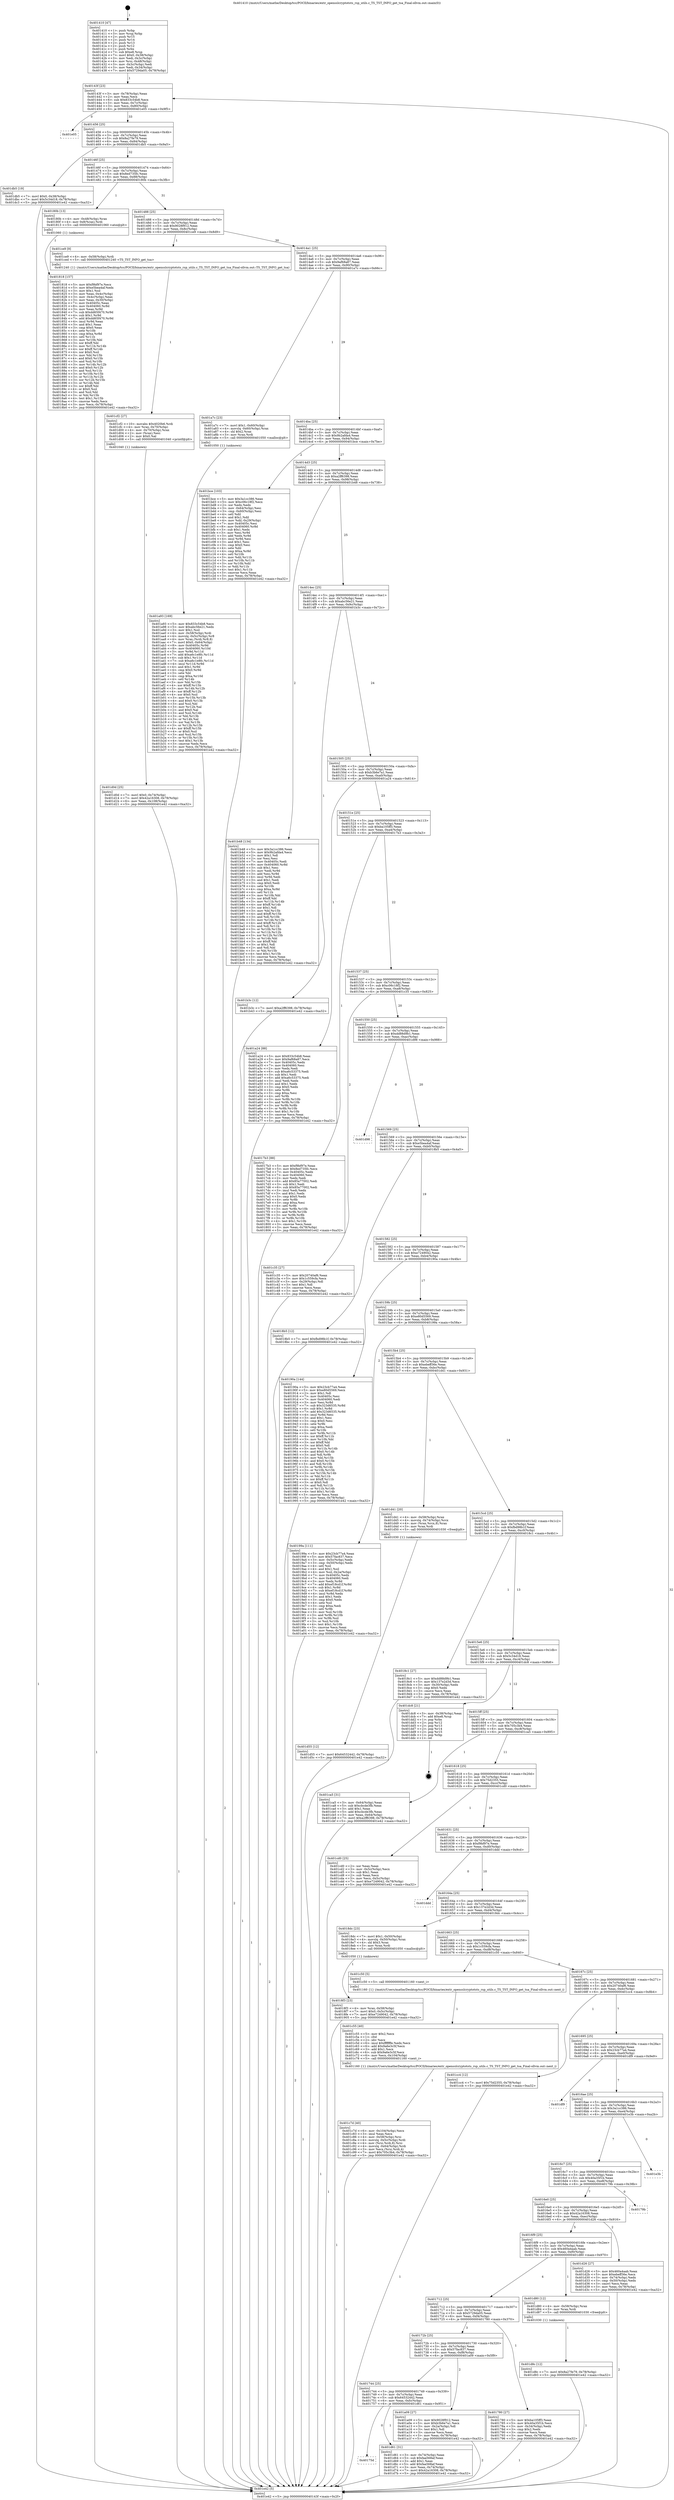 digraph "0x401410" {
  label = "0x401410 (/mnt/c/Users/mathe/Desktop/tcc/POCII/binaries/extr_opensslcryptotsts_rsp_utils.c_TS_TST_INFO_get_tsa_Final-ollvm.out::main(0))"
  labelloc = "t"
  node[shape=record]

  Entry [label="",width=0.3,height=0.3,shape=circle,fillcolor=black,style=filled]
  "0x40143f" [label="{
     0x40143f [23]\l
     | [instrs]\l
     &nbsp;&nbsp;0x40143f \<+3\>: mov -0x78(%rbp),%eax\l
     &nbsp;&nbsp;0x401442 \<+2\>: mov %eax,%ecx\l
     &nbsp;&nbsp;0x401444 \<+6\>: sub $0x833c54b8,%ecx\l
     &nbsp;&nbsp;0x40144a \<+3\>: mov %eax,-0x7c(%rbp)\l
     &nbsp;&nbsp;0x40144d \<+3\>: mov %ecx,-0x80(%rbp)\l
     &nbsp;&nbsp;0x401450 \<+6\>: je 0000000000401e05 \<main+0x9f5\>\l
  }"]
  "0x401e05" [label="{
     0x401e05\l
  }", style=dashed]
  "0x401456" [label="{
     0x401456 [25]\l
     | [instrs]\l
     &nbsp;&nbsp;0x401456 \<+5\>: jmp 000000000040145b \<main+0x4b\>\l
     &nbsp;&nbsp;0x40145b \<+3\>: mov -0x7c(%rbp),%eax\l
     &nbsp;&nbsp;0x40145e \<+5\>: sub $0x8a27fe79,%eax\l
     &nbsp;&nbsp;0x401463 \<+6\>: mov %eax,-0x84(%rbp)\l
     &nbsp;&nbsp;0x401469 \<+6\>: je 0000000000401db5 \<main+0x9a5\>\l
  }"]
  Exit [label="",width=0.3,height=0.3,shape=circle,fillcolor=black,style=filled,peripheries=2]
  "0x401db5" [label="{
     0x401db5 [19]\l
     | [instrs]\l
     &nbsp;&nbsp;0x401db5 \<+7\>: movl $0x0,-0x38(%rbp)\l
     &nbsp;&nbsp;0x401dbc \<+7\>: movl $0x5c34d18,-0x78(%rbp)\l
     &nbsp;&nbsp;0x401dc3 \<+5\>: jmp 0000000000401e42 \<main+0xa32\>\l
  }"]
  "0x40146f" [label="{
     0x40146f [25]\l
     | [instrs]\l
     &nbsp;&nbsp;0x40146f \<+5\>: jmp 0000000000401474 \<main+0x64\>\l
     &nbsp;&nbsp;0x401474 \<+3\>: mov -0x7c(%rbp),%eax\l
     &nbsp;&nbsp;0x401477 \<+5\>: sub $0x8ed735fc,%eax\l
     &nbsp;&nbsp;0x40147c \<+6\>: mov %eax,-0x88(%rbp)\l
     &nbsp;&nbsp;0x401482 \<+6\>: je 000000000040180b \<main+0x3fb\>\l
  }"]
  "0x401d8c" [label="{
     0x401d8c [12]\l
     | [instrs]\l
     &nbsp;&nbsp;0x401d8c \<+7\>: movl $0x8a27fe79,-0x78(%rbp)\l
     &nbsp;&nbsp;0x401d93 \<+5\>: jmp 0000000000401e42 \<main+0xa32\>\l
  }"]
  "0x40180b" [label="{
     0x40180b [13]\l
     | [instrs]\l
     &nbsp;&nbsp;0x40180b \<+4\>: mov -0x48(%rbp),%rax\l
     &nbsp;&nbsp;0x40180f \<+4\>: mov 0x8(%rax),%rdi\l
     &nbsp;&nbsp;0x401813 \<+5\>: call 0000000000401060 \<atoi@plt\>\l
     | [calls]\l
     &nbsp;&nbsp;0x401060 \{1\} (unknown)\l
  }"]
  "0x401488" [label="{
     0x401488 [25]\l
     | [instrs]\l
     &nbsp;&nbsp;0x401488 \<+5\>: jmp 000000000040148d \<main+0x7d\>\l
     &nbsp;&nbsp;0x40148d \<+3\>: mov -0x7c(%rbp),%eax\l
     &nbsp;&nbsp;0x401490 \<+5\>: sub $0x9028f912,%eax\l
     &nbsp;&nbsp;0x401495 \<+6\>: mov %eax,-0x8c(%rbp)\l
     &nbsp;&nbsp;0x40149b \<+6\>: je 0000000000401ce9 \<main+0x8d9\>\l
  }"]
  "0x40175d" [label="{
     0x40175d\l
  }", style=dashed]
  "0x401ce9" [label="{
     0x401ce9 [9]\l
     | [instrs]\l
     &nbsp;&nbsp;0x401ce9 \<+4\>: mov -0x58(%rbp),%rdi\l
     &nbsp;&nbsp;0x401ced \<+5\>: call 0000000000401240 \<TS_TST_INFO_get_tsa\>\l
     | [calls]\l
     &nbsp;&nbsp;0x401240 \{1\} (/mnt/c/Users/mathe/Desktop/tcc/POCII/binaries/extr_opensslcryptotsts_rsp_utils.c_TS_TST_INFO_get_tsa_Final-ollvm.out::TS_TST_INFO_get_tsa)\l
  }"]
  "0x4014a1" [label="{
     0x4014a1 [25]\l
     | [instrs]\l
     &nbsp;&nbsp;0x4014a1 \<+5\>: jmp 00000000004014a6 \<main+0x96\>\l
     &nbsp;&nbsp;0x4014a6 \<+3\>: mov -0x7c(%rbp),%eax\l
     &nbsp;&nbsp;0x4014a9 \<+5\>: sub $0x9af68a87,%eax\l
     &nbsp;&nbsp;0x4014ae \<+6\>: mov %eax,-0x90(%rbp)\l
     &nbsp;&nbsp;0x4014b4 \<+6\>: je 0000000000401a7c \<main+0x66c\>\l
  }"]
  "0x401d61" [label="{
     0x401d61 [31]\l
     | [instrs]\l
     &nbsp;&nbsp;0x401d61 \<+3\>: mov -0x74(%rbp),%eax\l
     &nbsp;&nbsp;0x401d64 \<+5\>: sub $0xfaa568af,%eax\l
     &nbsp;&nbsp;0x401d69 \<+3\>: add $0x1,%eax\l
     &nbsp;&nbsp;0x401d6c \<+5\>: add $0xfaa568af,%eax\l
     &nbsp;&nbsp;0x401d71 \<+3\>: mov %eax,-0x74(%rbp)\l
     &nbsp;&nbsp;0x401d74 \<+7\>: movl $0x42a16308,-0x78(%rbp)\l
     &nbsp;&nbsp;0x401d7b \<+5\>: jmp 0000000000401e42 \<main+0xa32\>\l
  }"]
  "0x401a7c" [label="{
     0x401a7c [23]\l
     | [instrs]\l
     &nbsp;&nbsp;0x401a7c \<+7\>: movl $0x1,-0x60(%rbp)\l
     &nbsp;&nbsp;0x401a83 \<+4\>: movslq -0x60(%rbp),%rax\l
     &nbsp;&nbsp;0x401a87 \<+4\>: shl $0x2,%rax\l
     &nbsp;&nbsp;0x401a8b \<+3\>: mov %rax,%rdi\l
     &nbsp;&nbsp;0x401a8e \<+5\>: call 0000000000401050 \<malloc@plt\>\l
     | [calls]\l
     &nbsp;&nbsp;0x401050 \{1\} (unknown)\l
  }"]
  "0x4014ba" [label="{
     0x4014ba [25]\l
     | [instrs]\l
     &nbsp;&nbsp;0x4014ba \<+5\>: jmp 00000000004014bf \<main+0xaf\>\l
     &nbsp;&nbsp;0x4014bf \<+3\>: mov -0x7c(%rbp),%eax\l
     &nbsp;&nbsp;0x4014c2 \<+5\>: sub $0x9b2afda4,%eax\l
     &nbsp;&nbsp;0x4014c7 \<+6\>: mov %eax,-0x94(%rbp)\l
     &nbsp;&nbsp;0x4014cd \<+6\>: je 0000000000401bce \<main+0x7be\>\l
  }"]
  "0x401d55" [label="{
     0x401d55 [12]\l
     | [instrs]\l
     &nbsp;&nbsp;0x401d55 \<+7\>: movl $0x64532442,-0x78(%rbp)\l
     &nbsp;&nbsp;0x401d5c \<+5\>: jmp 0000000000401e42 \<main+0xa32\>\l
  }"]
  "0x401bce" [label="{
     0x401bce [103]\l
     | [instrs]\l
     &nbsp;&nbsp;0x401bce \<+5\>: mov $0x3a1cc386,%eax\l
     &nbsp;&nbsp;0x401bd3 \<+5\>: mov $0xc06c18f2,%ecx\l
     &nbsp;&nbsp;0x401bd8 \<+2\>: xor %edx,%edx\l
     &nbsp;&nbsp;0x401bda \<+3\>: mov -0x64(%rbp),%esi\l
     &nbsp;&nbsp;0x401bdd \<+3\>: cmp -0x60(%rbp),%esi\l
     &nbsp;&nbsp;0x401be0 \<+4\>: setl %dil\l
     &nbsp;&nbsp;0x401be4 \<+4\>: and $0x1,%dil\l
     &nbsp;&nbsp;0x401be8 \<+4\>: mov %dil,-0x29(%rbp)\l
     &nbsp;&nbsp;0x401bec \<+7\>: mov 0x40405c,%esi\l
     &nbsp;&nbsp;0x401bf3 \<+8\>: mov 0x404060,%r8d\l
     &nbsp;&nbsp;0x401bfb \<+3\>: sub $0x1,%edx\l
     &nbsp;&nbsp;0x401bfe \<+3\>: mov %esi,%r9d\l
     &nbsp;&nbsp;0x401c01 \<+3\>: add %edx,%r9d\l
     &nbsp;&nbsp;0x401c04 \<+4\>: imul %r9d,%esi\l
     &nbsp;&nbsp;0x401c08 \<+3\>: and $0x1,%esi\l
     &nbsp;&nbsp;0x401c0b \<+3\>: cmp $0x0,%esi\l
     &nbsp;&nbsp;0x401c0e \<+4\>: sete %dil\l
     &nbsp;&nbsp;0x401c12 \<+4\>: cmp $0xa,%r8d\l
     &nbsp;&nbsp;0x401c16 \<+4\>: setl %r10b\l
     &nbsp;&nbsp;0x401c1a \<+3\>: mov %dil,%r11b\l
     &nbsp;&nbsp;0x401c1d \<+3\>: and %r10b,%r11b\l
     &nbsp;&nbsp;0x401c20 \<+3\>: xor %r10b,%dil\l
     &nbsp;&nbsp;0x401c23 \<+3\>: or %dil,%r11b\l
     &nbsp;&nbsp;0x401c26 \<+4\>: test $0x1,%r11b\l
     &nbsp;&nbsp;0x401c2a \<+3\>: cmovne %ecx,%eax\l
     &nbsp;&nbsp;0x401c2d \<+3\>: mov %eax,-0x78(%rbp)\l
     &nbsp;&nbsp;0x401c30 \<+5\>: jmp 0000000000401e42 \<main+0xa32\>\l
  }"]
  "0x4014d3" [label="{
     0x4014d3 [25]\l
     | [instrs]\l
     &nbsp;&nbsp;0x4014d3 \<+5\>: jmp 00000000004014d8 \<main+0xc8\>\l
     &nbsp;&nbsp;0x4014d8 \<+3\>: mov -0x7c(%rbp),%eax\l
     &nbsp;&nbsp;0x4014db \<+5\>: sub $0xa2ff6398,%eax\l
     &nbsp;&nbsp;0x4014e0 \<+6\>: mov %eax,-0x98(%rbp)\l
     &nbsp;&nbsp;0x4014e6 \<+6\>: je 0000000000401b48 \<main+0x738\>\l
  }"]
  "0x401d0d" [label="{
     0x401d0d [25]\l
     | [instrs]\l
     &nbsp;&nbsp;0x401d0d \<+7\>: movl $0x0,-0x74(%rbp)\l
     &nbsp;&nbsp;0x401d14 \<+7\>: movl $0x42a16308,-0x78(%rbp)\l
     &nbsp;&nbsp;0x401d1b \<+6\>: mov %eax,-0x108(%rbp)\l
     &nbsp;&nbsp;0x401d21 \<+5\>: jmp 0000000000401e42 \<main+0xa32\>\l
  }"]
  "0x401b48" [label="{
     0x401b48 [134]\l
     | [instrs]\l
     &nbsp;&nbsp;0x401b48 \<+5\>: mov $0x3a1cc386,%eax\l
     &nbsp;&nbsp;0x401b4d \<+5\>: mov $0x9b2afda4,%ecx\l
     &nbsp;&nbsp;0x401b52 \<+2\>: mov $0x1,%dl\l
     &nbsp;&nbsp;0x401b54 \<+2\>: xor %esi,%esi\l
     &nbsp;&nbsp;0x401b56 \<+7\>: mov 0x40405c,%edi\l
     &nbsp;&nbsp;0x401b5d \<+8\>: mov 0x404060,%r8d\l
     &nbsp;&nbsp;0x401b65 \<+3\>: sub $0x1,%esi\l
     &nbsp;&nbsp;0x401b68 \<+3\>: mov %edi,%r9d\l
     &nbsp;&nbsp;0x401b6b \<+3\>: add %esi,%r9d\l
     &nbsp;&nbsp;0x401b6e \<+4\>: imul %r9d,%edi\l
     &nbsp;&nbsp;0x401b72 \<+3\>: and $0x1,%edi\l
     &nbsp;&nbsp;0x401b75 \<+3\>: cmp $0x0,%edi\l
     &nbsp;&nbsp;0x401b78 \<+4\>: sete %r10b\l
     &nbsp;&nbsp;0x401b7c \<+4\>: cmp $0xa,%r8d\l
     &nbsp;&nbsp;0x401b80 \<+4\>: setl %r11b\l
     &nbsp;&nbsp;0x401b84 \<+3\>: mov %r10b,%bl\l
     &nbsp;&nbsp;0x401b87 \<+3\>: xor $0xff,%bl\l
     &nbsp;&nbsp;0x401b8a \<+3\>: mov %r11b,%r14b\l
     &nbsp;&nbsp;0x401b8d \<+4\>: xor $0xff,%r14b\l
     &nbsp;&nbsp;0x401b91 \<+3\>: xor $0x1,%dl\l
     &nbsp;&nbsp;0x401b94 \<+3\>: mov %bl,%r15b\l
     &nbsp;&nbsp;0x401b97 \<+4\>: and $0xff,%r15b\l
     &nbsp;&nbsp;0x401b9b \<+3\>: and %dl,%r10b\l
     &nbsp;&nbsp;0x401b9e \<+3\>: mov %r14b,%r12b\l
     &nbsp;&nbsp;0x401ba1 \<+4\>: and $0xff,%r12b\l
     &nbsp;&nbsp;0x401ba5 \<+3\>: and %dl,%r11b\l
     &nbsp;&nbsp;0x401ba8 \<+3\>: or %r10b,%r15b\l
     &nbsp;&nbsp;0x401bab \<+3\>: or %r11b,%r12b\l
     &nbsp;&nbsp;0x401bae \<+3\>: xor %r12b,%r15b\l
     &nbsp;&nbsp;0x401bb1 \<+3\>: or %r14b,%bl\l
     &nbsp;&nbsp;0x401bb4 \<+3\>: xor $0xff,%bl\l
     &nbsp;&nbsp;0x401bb7 \<+3\>: or $0x1,%dl\l
     &nbsp;&nbsp;0x401bba \<+2\>: and %dl,%bl\l
     &nbsp;&nbsp;0x401bbc \<+3\>: or %bl,%r15b\l
     &nbsp;&nbsp;0x401bbf \<+4\>: test $0x1,%r15b\l
     &nbsp;&nbsp;0x401bc3 \<+3\>: cmovne %ecx,%eax\l
     &nbsp;&nbsp;0x401bc6 \<+3\>: mov %eax,-0x78(%rbp)\l
     &nbsp;&nbsp;0x401bc9 \<+5\>: jmp 0000000000401e42 \<main+0xa32\>\l
  }"]
  "0x4014ec" [label="{
     0x4014ec [25]\l
     | [instrs]\l
     &nbsp;&nbsp;0x4014ec \<+5\>: jmp 00000000004014f1 \<main+0xe1\>\l
     &nbsp;&nbsp;0x4014f1 \<+3\>: mov -0x7c(%rbp),%eax\l
     &nbsp;&nbsp;0x4014f4 \<+5\>: sub $0xabc56e21,%eax\l
     &nbsp;&nbsp;0x4014f9 \<+6\>: mov %eax,-0x9c(%rbp)\l
     &nbsp;&nbsp;0x4014ff \<+6\>: je 0000000000401b3c \<main+0x72c\>\l
  }"]
  "0x401cf2" [label="{
     0x401cf2 [27]\l
     | [instrs]\l
     &nbsp;&nbsp;0x401cf2 \<+10\>: movabs $0x4020b6,%rdi\l
     &nbsp;&nbsp;0x401cfc \<+4\>: mov %rax,-0x70(%rbp)\l
     &nbsp;&nbsp;0x401d00 \<+4\>: mov -0x70(%rbp),%rax\l
     &nbsp;&nbsp;0x401d04 \<+2\>: mov (%rax),%esi\l
     &nbsp;&nbsp;0x401d06 \<+2\>: mov $0x0,%al\l
     &nbsp;&nbsp;0x401d08 \<+5\>: call 0000000000401040 \<printf@plt\>\l
     | [calls]\l
     &nbsp;&nbsp;0x401040 \{1\} (unknown)\l
  }"]
  "0x401b3c" [label="{
     0x401b3c [12]\l
     | [instrs]\l
     &nbsp;&nbsp;0x401b3c \<+7\>: movl $0xa2ff6398,-0x78(%rbp)\l
     &nbsp;&nbsp;0x401b43 \<+5\>: jmp 0000000000401e42 \<main+0xa32\>\l
  }"]
  "0x401505" [label="{
     0x401505 [25]\l
     | [instrs]\l
     &nbsp;&nbsp;0x401505 \<+5\>: jmp 000000000040150a \<main+0xfa\>\l
     &nbsp;&nbsp;0x40150a \<+3\>: mov -0x7c(%rbp),%eax\l
     &nbsp;&nbsp;0x40150d \<+5\>: sub $0xb3b6e7a1,%eax\l
     &nbsp;&nbsp;0x401512 \<+6\>: mov %eax,-0xa0(%rbp)\l
     &nbsp;&nbsp;0x401518 \<+6\>: je 0000000000401a24 \<main+0x614\>\l
  }"]
  "0x401c7d" [label="{
     0x401c7d [40]\l
     | [instrs]\l
     &nbsp;&nbsp;0x401c7d \<+6\>: mov -0x104(%rbp),%ecx\l
     &nbsp;&nbsp;0x401c83 \<+3\>: imul %eax,%ecx\l
     &nbsp;&nbsp;0x401c86 \<+4\>: mov -0x58(%rbp),%rsi\l
     &nbsp;&nbsp;0x401c8a \<+4\>: movslq -0x5c(%rbp),%rdi\l
     &nbsp;&nbsp;0x401c8e \<+4\>: mov (%rsi,%rdi,8),%rsi\l
     &nbsp;&nbsp;0x401c92 \<+4\>: movslq -0x64(%rbp),%rdi\l
     &nbsp;&nbsp;0x401c96 \<+3\>: mov %ecx,(%rsi,%rdi,4)\l
     &nbsp;&nbsp;0x401c99 \<+7\>: movl $0x705c3b4,-0x78(%rbp)\l
     &nbsp;&nbsp;0x401ca0 \<+5\>: jmp 0000000000401e42 \<main+0xa32\>\l
  }"]
  "0x401a24" [label="{
     0x401a24 [88]\l
     | [instrs]\l
     &nbsp;&nbsp;0x401a24 \<+5\>: mov $0x833c54b8,%eax\l
     &nbsp;&nbsp;0x401a29 \<+5\>: mov $0x9af68a87,%ecx\l
     &nbsp;&nbsp;0x401a2e \<+7\>: mov 0x40405c,%edx\l
     &nbsp;&nbsp;0x401a35 \<+7\>: mov 0x404060,%esi\l
     &nbsp;&nbsp;0x401a3c \<+2\>: mov %edx,%edi\l
     &nbsp;&nbsp;0x401a3e \<+6\>: sub $0xa6c53375,%edi\l
     &nbsp;&nbsp;0x401a44 \<+3\>: sub $0x1,%edi\l
     &nbsp;&nbsp;0x401a47 \<+6\>: add $0xa6c53375,%edi\l
     &nbsp;&nbsp;0x401a4d \<+3\>: imul %edi,%edx\l
     &nbsp;&nbsp;0x401a50 \<+3\>: and $0x1,%edx\l
     &nbsp;&nbsp;0x401a53 \<+3\>: cmp $0x0,%edx\l
     &nbsp;&nbsp;0x401a56 \<+4\>: sete %r8b\l
     &nbsp;&nbsp;0x401a5a \<+3\>: cmp $0xa,%esi\l
     &nbsp;&nbsp;0x401a5d \<+4\>: setl %r9b\l
     &nbsp;&nbsp;0x401a61 \<+3\>: mov %r8b,%r10b\l
     &nbsp;&nbsp;0x401a64 \<+3\>: and %r9b,%r10b\l
     &nbsp;&nbsp;0x401a67 \<+3\>: xor %r9b,%r8b\l
     &nbsp;&nbsp;0x401a6a \<+3\>: or %r8b,%r10b\l
     &nbsp;&nbsp;0x401a6d \<+4\>: test $0x1,%r10b\l
     &nbsp;&nbsp;0x401a71 \<+3\>: cmovne %ecx,%eax\l
     &nbsp;&nbsp;0x401a74 \<+3\>: mov %eax,-0x78(%rbp)\l
     &nbsp;&nbsp;0x401a77 \<+5\>: jmp 0000000000401e42 \<main+0xa32\>\l
  }"]
  "0x40151e" [label="{
     0x40151e [25]\l
     | [instrs]\l
     &nbsp;&nbsp;0x40151e \<+5\>: jmp 0000000000401523 \<main+0x113\>\l
     &nbsp;&nbsp;0x401523 \<+3\>: mov -0x7c(%rbp),%eax\l
     &nbsp;&nbsp;0x401526 \<+5\>: sub $0xba105ff3,%eax\l
     &nbsp;&nbsp;0x40152b \<+6\>: mov %eax,-0xa4(%rbp)\l
     &nbsp;&nbsp;0x401531 \<+6\>: je 00000000004017b3 \<main+0x3a3\>\l
  }"]
  "0x401c55" [label="{
     0x401c55 [40]\l
     | [instrs]\l
     &nbsp;&nbsp;0x401c55 \<+5\>: mov $0x2,%ecx\l
     &nbsp;&nbsp;0x401c5a \<+1\>: cltd\l
     &nbsp;&nbsp;0x401c5b \<+2\>: idiv %ecx\l
     &nbsp;&nbsp;0x401c5d \<+6\>: imul $0xfffffffe,%edx,%ecx\l
     &nbsp;&nbsp;0x401c63 \<+6\>: add $0x9a6e3c5f,%ecx\l
     &nbsp;&nbsp;0x401c69 \<+3\>: add $0x1,%ecx\l
     &nbsp;&nbsp;0x401c6c \<+6\>: sub $0x9a6e3c5f,%ecx\l
     &nbsp;&nbsp;0x401c72 \<+6\>: mov %ecx,-0x104(%rbp)\l
     &nbsp;&nbsp;0x401c78 \<+5\>: call 0000000000401160 \<next_i\>\l
     | [calls]\l
     &nbsp;&nbsp;0x401160 \{1\} (/mnt/c/Users/mathe/Desktop/tcc/POCII/binaries/extr_opensslcryptotsts_rsp_utils.c_TS_TST_INFO_get_tsa_Final-ollvm.out::next_i)\l
  }"]
  "0x4017b3" [label="{
     0x4017b3 [88]\l
     | [instrs]\l
     &nbsp;&nbsp;0x4017b3 \<+5\>: mov $0xf9bf97e,%eax\l
     &nbsp;&nbsp;0x4017b8 \<+5\>: mov $0x8ed735fc,%ecx\l
     &nbsp;&nbsp;0x4017bd \<+7\>: mov 0x40405c,%edx\l
     &nbsp;&nbsp;0x4017c4 \<+7\>: mov 0x404060,%esi\l
     &nbsp;&nbsp;0x4017cb \<+2\>: mov %edx,%edi\l
     &nbsp;&nbsp;0x4017cd \<+6\>: add $0x85a77002,%edi\l
     &nbsp;&nbsp;0x4017d3 \<+3\>: sub $0x1,%edi\l
     &nbsp;&nbsp;0x4017d6 \<+6\>: sub $0x85a77002,%edi\l
     &nbsp;&nbsp;0x4017dc \<+3\>: imul %edi,%edx\l
     &nbsp;&nbsp;0x4017df \<+3\>: and $0x1,%edx\l
     &nbsp;&nbsp;0x4017e2 \<+3\>: cmp $0x0,%edx\l
     &nbsp;&nbsp;0x4017e5 \<+4\>: sete %r8b\l
     &nbsp;&nbsp;0x4017e9 \<+3\>: cmp $0xa,%esi\l
     &nbsp;&nbsp;0x4017ec \<+4\>: setl %r9b\l
     &nbsp;&nbsp;0x4017f0 \<+3\>: mov %r8b,%r10b\l
     &nbsp;&nbsp;0x4017f3 \<+3\>: and %r9b,%r10b\l
     &nbsp;&nbsp;0x4017f6 \<+3\>: xor %r9b,%r8b\l
     &nbsp;&nbsp;0x4017f9 \<+3\>: or %r8b,%r10b\l
     &nbsp;&nbsp;0x4017fc \<+4\>: test $0x1,%r10b\l
     &nbsp;&nbsp;0x401800 \<+3\>: cmovne %ecx,%eax\l
     &nbsp;&nbsp;0x401803 \<+3\>: mov %eax,-0x78(%rbp)\l
     &nbsp;&nbsp;0x401806 \<+5\>: jmp 0000000000401e42 \<main+0xa32\>\l
  }"]
  "0x401537" [label="{
     0x401537 [25]\l
     | [instrs]\l
     &nbsp;&nbsp;0x401537 \<+5\>: jmp 000000000040153c \<main+0x12c\>\l
     &nbsp;&nbsp;0x40153c \<+3\>: mov -0x7c(%rbp),%eax\l
     &nbsp;&nbsp;0x40153f \<+5\>: sub $0xc06c18f2,%eax\l
     &nbsp;&nbsp;0x401544 \<+6\>: mov %eax,-0xa8(%rbp)\l
     &nbsp;&nbsp;0x40154a \<+6\>: je 0000000000401c35 \<main+0x825\>\l
  }"]
  "0x401a93" [label="{
     0x401a93 [169]\l
     | [instrs]\l
     &nbsp;&nbsp;0x401a93 \<+5\>: mov $0x833c54b8,%ecx\l
     &nbsp;&nbsp;0x401a98 \<+5\>: mov $0xabc56e21,%edx\l
     &nbsp;&nbsp;0x401a9d \<+3\>: mov $0x1,%sil\l
     &nbsp;&nbsp;0x401aa0 \<+4\>: mov -0x58(%rbp),%rdi\l
     &nbsp;&nbsp;0x401aa4 \<+4\>: movslq -0x5c(%rbp),%r8\l
     &nbsp;&nbsp;0x401aa8 \<+4\>: mov %rax,(%rdi,%r8,8)\l
     &nbsp;&nbsp;0x401aac \<+7\>: movl $0x0,-0x64(%rbp)\l
     &nbsp;&nbsp;0x401ab3 \<+8\>: mov 0x40405c,%r9d\l
     &nbsp;&nbsp;0x401abb \<+8\>: mov 0x404060,%r10d\l
     &nbsp;&nbsp;0x401ac3 \<+3\>: mov %r9d,%r11d\l
     &nbsp;&nbsp;0x401ac6 \<+7\>: add $0xa6c1e8fc,%r11d\l
     &nbsp;&nbsp;0x401acd \<+4\>: sub $0x1,%r11d\l
     &nbsp;&nbsp;0x401ad1 \<+7\>: sub $0xa6c1e8fc,%r11d\l
     &nbsp;&nbsp;0x401ad8 \<+4\>: imul %r11d,%r9d\l
     &nbsp;&nbsp;0x401adc \<+4\>: and $0x1,%r9d\l
     &nbsp;&nbsp;0x401ae0 \<+4\>: cmp $0x0,%r9d\l
     &nbsp;&nbsp;0x401ae4 \<+3\>: sete %bl\l
     &nbsp;&nbsp;0x401ae7 \<+4\>: cmp $0xa,%r10d\l
     &nbsp;&nbsp;0x401aeb \<+4\>: setl %r14b\l
     &nbsp;&nbsp;0x401aef \<+3\>: mov %bl,%r15b\l
     &nbsp;&nbsp;0x401af2 \<+4\>: xor $0xff,%r15b\l
     &nbsp;&nbsp;0x401af6 \<+3\>: mov %r14b,%r12b\l
     &nbsp;&nbsp;0x401af9 \<+4\>: xor $0xff,%r12b\l
     &nbsp;&nbsp;0x401afd \<+4\>: xor $0x0,%sil\l
     &nbsp;&nbsp;0x401b01 \<+3\>: mov %r15b,%r13b\l
     &nbsp;&nbsp;0x401b04 \<+4\>: and $0x0,%r13b\l
     &nbsp;&nbsp;0x401b08 \<+3\>: and %sil,%bl\l
     &nbsp;&nbsp;0x401b0b \<+3\>: mov %r12b,%al\l
     &nbsp;&nbsp;0x401b0e \<+2\>: and $0x0,%al\l
     &nbsp;&nbsp;0x401b10 \<+3\>: and %sil,%r14b\l
     &nbsp;&nbsp;0x401b13 \<+3\>: or %bl,%r13b\l
     &nbsp;&nbsp;0x401b16 \<+3\>: or %r14b,%al\l
     &nbsp;&nbsp;0x401b19 \<+3\>: xor %al,%r13b\l
     &nbsp;&nbsp;0x401b1c \<+3\>: or %r12b,%r15b\l
     &nbsp;&nbsp;0x401b1f \<+4\>: xor $0xff,%r15b\l
     &nbsp;&nbsp;0x401b23 \<+4\>: or $0x0,%sil\l
     &nbsp;&nbsp;0x401b27 \<+3\>: and %sil,%r15b\l
     &nbsp;&nbsp;0x401b2a \<+3\>: or %r15b,%r13b\l
     &nbsp;&nbsp;0x401b2d \<+4\>: test $0x1,%r13b\l
     &nbsp;&nbsp;0x401b31 \<+3\>: cmovne %edx,%ecx\l
     &nbsp;&nbsp;0x401b34 \<+3\>: mov %ecx,-0x78(%rbp)\l
     &nbsp;&nbsp;0x401b37 \<+5\>: jmp 0000000000401e42 \<main+0xa32\>\l
  }"]
  "0x401c35" [label="{
     0x401c35 [27]\l
     | [instrs]\l
     &nbsp;&nbsp;0x401c35 \<+5\>: mov $0x20740af6,%eax\l
     &nbsp;&nbsp;0x401c3a \<+5\>: mov $0x1c559cfa,%ecx\l
     &nbsp;&nbsp;0x401c3f \<+3\>: mov -0x29(%rbp),%dl\l
     &nbsp;&nbsp;0x401c42 \<+3\>: test $0x1,%dl\l
     &nbsp;&nbsp;0x401c45 \<+3\>: cmovne %ecx,%eax\l
     &nbsp;&nbsp;0x401c48 \<+3\>: mov %eax,-0x78(%rbp)\l
     &nbsp;&nbsp;0x401c4b \<+5\>: jmp 0000000000401e42 \<main+0xa32\>\l
  }"]
  "0x401550" [label="{
     0x401550 [25]\l
     | [instrs]\l
     &nbsp;&nbsp;0x401550 \<+5\>: jmp 0000000000401555 \<main+0x145\>\l
     &nbsp;&nbsp;0x401555 \<+3\>: mov -0x7c(%rbp),%eax\l
     &nbsp;&nbsp;0x401558 \<+5\>: sub $0xdd88d9b1,%eax\l
     &nbsp;&nbsp;0x40155d \<+6\>: mov %eax,-0xac(%rbp)\l
     &nbsp;&nbsp;0x401563 \<+6\>: je 0000000000401d98 \<main+0x988\>\l
  }"]
  "0x401744" [label="{
     0x401744 [25]\l
     | [instrs]\l
     &nbsp;&nbsp;0x401744 \<+5\>: jmp 0000000000401749 \<main+0x339\>\l
     &nbsp;&nbsp;0x401749 \<+3\>: mov -0x7c(%rbp),%eax\l
     &nbsp;&nbsp;0x40174c \<+5\>: sub $0x64532442,%eax\l
     &nbsp;&nbsp;0x401751 \<+6\>: mov %eax,-0xfc(%rbp)\l
     &nbsp;&nbsp;0x401757 \<+6\>: je 0000000000401d61 \<main+0x951\>\l
  }"]
  "0x401d98" [label="{
     0x401d98\l
  }", style=dashed]
  "0x401569" [label="{
     0x401569 [25]\l
     | [instrs]\l
     &nbsp;&nbsp;0x401569 \<+5\>: jmp 000000000040156e \<main+0x15e\>\l
     &nbsp;&nbsp;0x40156e \<+3\>: mov -0x7c(%rbp),%eax\l
     &nbsp;&nbsp;0x401571 \<+5\>: sub $0xe5bea4af,%eax\l
     &nbsp;&nbsp;0x401576 \<+6\>: mov %eax,-0xb0(%rbp)\l
     &nbsp;&nbsp;0x40157c \<+6\>: je 00000000004018b5 \<main+0x4a5\>\l
  }"]
  "0x401a09" [label="{
     0x401a09 [27]\l
     | [instrs]\l
     &nbsp;&nbsp;0x401a09 \<+5\>: mov $0x9028f912,%eax\l
     &nbsp;&nbsp;0x401a0e \<+5\>: mov $0xb3b6e7a1,%ecx\l
     &nbsp;&nbsp;0x401a13 \<+3\>: mov -0x2a(%rbp),%dl\l
     &nbsp;&nbsp;0x401a16 \<+3\>: test $0x1,%dl\l
     &nbsp;&nbsp;0x401a19 \<+3\>: cmovne %ecx,%eax\l
     &nbsp;&nbsp;0x401a1c \<+3\>: mov %eax,-0x78(%rbp)\l
     &nbsp;&nbsp;0x401a1f \<+5\>: jmp 0000000000401e42 \<main+0xa32\>\l
  }"]
  "0x4018b5" [label="{
     0x4018b5 [12]\l
     | [instrs]\l
     &nbsp;&nbsp;0x4018b5 \<+7\>: movl $0xfbd98b1f,-0x78(%rbp)\l
     &nbsp;&nbsp;0x4018bc \<+5\>: jmp 0000000000401e42 \<main+0xa32\>\l
  }"]
  "0x401582" [label="{
     0x401582 [25]\l
     | [instrs]\l
     &nbsp;&nbsp;0x401582 \<+5\>: jmp 0000000000401587 \<main+0x177\>\l
     &nbsp;&nbsp;0x401587 \<+3\>: mov -0x7c(%rbp),%eax\l
     &nbsp;&nbsp;0x40158a \<+5\>: sub $0xe7249042,%eax\l
     &nbsp;&nbsp;0x40158f \<+6\>: mov %eax,-0xb4(%rbp)\l
     &nbsp;&nbsp;0x401595 \<+6\>: je 000000000040190a \<main+0x4fa\>\l
  }"]
  "0x4018f3" [label="{
     0x4018f3 [23]\l
     | [instrs]\l
     &nbsp;&nbsp;0x4018f3 \<+4\>: mov %rax,-0x58(%rbp)\l
     &nbsp;&nbsp;0x4018f7 \<+7\>: movl $0x0,-0x5c(%rbp)\l
     &nbsp;&nbsp;0x4018fe \<+7\>: movl $0xe7249042,-0x78(%rbp)\l
     &nbsp;&nbsp;0x401905 \<+5\>: jmp 0000000000401e42 \<main+0xa32\>\l
  }"]
  "0x40190a" [label="{
     0x40190a [144]\l
     | [instrs]\l
     &nbsp;&nbsp;0x40190a \<+5\>: mov $0x23cb77a4,%eax\l
     &nbsp;&nbsp;0x40190f \<+5\>: mov $0xe80d5569,%ecx\l
     &nbsp;&nbsp;0x401914 \<+2\>: mov $0x1,%dl\l
     &nbsp;&nbsp;0x401916 \<+7\>: mov 0x40405c,%esi\l
     &nbsp;&nbsp;0x40191d \<+7\>: mov 0x404060,%edi\l
     &nbsp;&nbsp;0x401924 \<+3\>: mov %esi,%r8d\l
     &nbsp;&nbsp;0x401927 \<+7\>: sub $0x323d6535,%r8d\l
     &nbsp;&nbsp;0x40192e \<+4\>: sub $0x1,%r8d\l
     &nbsp;&nbsp;0x401932 \<+7\>: add $0x323d6535,%r8d\l
     &nbsp;&nbsp;0x401939 \<+4\>: imul %r8d,%esi\l
     &nbsp;&nbsp;0x40193d \<+3\>: and $0x1,%esi\l
     &nbsp;&nbsp;0x401940 \<+3\>: cmp $0x0,%esi\l
     &nbsp;&nbsp;0x401943 \<+4\>: sete %r9b\l
     &nbsp;&nbsp;0x401947 \<+3\>: cmp $0xa,%edi\l
     &nbsp;&nbsp;0x40194a \<+4\>: setl %r10b\l
     &nbsp;&nbsp;0x40194e \<+3\>: mov %r9b,%r11b\l
     &nbsp;&nbsp;0x401951 \<+4\>: xor $0xff,%r11b\l
     &nbsp;&nbsp;0x401955 \<+3\>: mov %r10b,%bl\l
     &nbsp;&nbsp;0x401958 \<+3\>: xor $0xff,%bl\l
     &nbsp;&nbsp;0x40195b \<+3\>: xor $0x0,%dl\l
     &nbsp;&nbsp;0x40195e \<+3\>: mov %r11b,%r14b\l
     &nbsp;&nbsp;0x401961 \<+4\>: and $0x0,%r14b\l
     &nbsp;&nbsp;0x401965 \<+3\>: and %dl,%r9b\l
     &nbsp;&nbsp;0x401968 \<+3\>: mov %bl,%r15b\l
     &nbsp;&nbsp;0x40196b \<+4\>: and $0x0,%r15b\l
     &nbsp;&nbsp;0x40196f \<+3\>: and %dl,%r10b\l
     &nbsp;&nbsp;0x401972 \<+3\>: or %r9b,%r14b\l
     &nbsp;&nbsp;0x401975 \<+3\>: or %r10b,%r15b\l
     &nbsp;&nbsp;0x401978 \<+3\>: xor %r15b,%r14b\l
     &nbsp;&nbsp;0x40197b \<+3\>: or %bl,%r11b\l
     &nbsp;&nbsp;0x40197e \<+4\>: xor $0xff,%r11b\l
     &nbsp;&nbsp;0x401982 \<+3\>: or $0x0,%dl\l
     &nbsp;&nbsp;0x401985 \<+3\>: and %dl,%r11b\l
     &nbsp;&nbsp;0x401988 \<+3\>: or %r11b,%r14b\l
     &nbsp;&nbsp;0x40198b \<+4\>: test $0x1,%r14b\l
     &nbsp;&nbsp;0x40198f \<+3\>: cmovne %ecx,%eax\l
     &nbsp;&nbsp;0x401992 \<+3\>: mov %eax,-0x78(%rbp)\l
     &nbsp;&nbsp;0x401995 \<+5\>: jmp 0000000000401e42 \<main+0xa32\>\l
  }"]
  "0x40159b" [label="{
     0x40159b [25]\l
     | [instrs]\l
     &nbsp;&nbsp;0x40159b \<+5\>: jmp 00000000004015a0 \<main+0x190\>\l
     &nbsp;&nbsp;0x4015a0 \<+3\>: mov -0x7c(%rbp),%eax\l
     &nbsp;&nbsp;0x4015a3 \<+5\>: sub $0xe80d5569,%eax\l
     &nbsp;&nbsp;0x4015a8 \<+6\>: mov %eax,-0xb8(%rbp)\l
     &nbsp;&nbsp;0x4015ae \<+6\>: je 000000000040199a \<main+0x58a\>\l
  }"]
  "0x401818" [label="{
     0x401818 [157]\l
     | [instrs]\l
     &nbsp;&nbsp;0x401818 \<+5\>: mov $0xf9bf97e,%ecx\l
     &nbsp;&nbsp;0x40181d \<+5\>: mov $0xe5bea4af,%edx\l
     &nbsp;&nbsp;0x401822 \<+3\>: mov $0x1,%sil\l
     &nbsp;&nbsp;0x401825 \<+3\>: mov %eax,-0x4c(%rbp)\l
     &nbsp;&nbsp;0x401828 \<+3\>: mov -0x4c(%rbp),%eax\l
     &nbsp;&nbsp;0x40182b \<+3\>: mov %eax,-0x30(%rbp)\l
     &nbsp;&nbsp;0x40182e \<+7\>: mov 0x40405c,%eax\l
     &nbsp;&nbsp;0x401835 \<+8\>: mov 0x404060,%r8d\l
     &nbsp;&nbsp;0x40183d \<+3\>: mov %eax,%r9d\l
     &nbsp;&nbsp;0x401840 \<+7\>: sub $0xdd65f470,%r9d\l
     &nbsp;&nbsp;0x401847 \<+4\>: sub $0x1,%r9d\l
     &nbsp;&nbsp;0x40184b \<+7\>: add $0xdd65f470,%r9d\l
     &nbsp;&nbsp;0x401852 \<+4\>: imul %r9d,%eax\l
     &nbsp;&nbsp;0x401856 \<+3\>: and $0x1,%eax\l
     &nbsp;&nbsp;0x401859 \<+3\>: cmp $0x0,%eax\l
     &nbsp;&nbsp;0x40185c \<+4\>: sete %r10b\l
     &nbsp;&nbsp;0x401860 \<+4\>: cmp $0xa,%r8d\l
     &nbsp;&nbsp;0x401864 \<+4\>: setl %r11b\l
     &nbsp;&nbsp;0x401868 \<+3\>: mov %r10b,%bl\l
     &nbsp;&nbsp;0x40186b \<+3\>: xor $0xff,%bl\l
     &nbsp;&nbsp;0x40186e \<+3\>: mov %r11b,%r14b\l
     &nbsp;&nbsp;0x401871 \<+4\>: xor $0xff,%r14b\l
     &nbsp;&nbsp;0x401875 \<+4\>: xor $0x0,%sil\l
     &nbsp;&nbsp;0x401879 \<+3\>: mov %bl,%r15b\l
     &nbsp;&nbsp;0x40187c \<+4\>: and $0x0,%r15b\l
     &nbsp;&nbsp;0x401880 \<+3\>: and %sil,%r10b\l
     &nbsp;&nbsp;0x401883 \<+3\>: mov %r14b,%r12b\l
     &nbsp;&nbsp;0x401886 \<+4\>: and $0x0,%r12b\l
     &nbsp;&nbsp;0x40188a \<+3\>: and %sil,%r11b\l
     &nbsp;&nbsp;0x40188d \<+3\>: or %r10b,%r15b\l
     &nbsp;&nbsp;0x401890 \<+3\>: or %r11b,%r12b\l
     &nbsp;&nbsp;0x401893 \<+3\>: xor %r12b,%r15b\l
     &nbsp;&nbsp;0x401896 \<+3\>: or %r14b,%bl\l
     &nbsp;&nbsp;0x401899 \<+3\>: xor $0xff,%bl\l
     &nbsp;&nbsp;0x40189c \<+4\>: or $0x0,%sil\l
     &nbsp;&nbsp;0x4018a0 \<+3\>: and %sil,%bl\l
     &nbsp;&nbsp;0x4018a3 \<+3\>: or %bl,%r15b\l
     &nbsp;&nbsp;0x4018a6 \<+4\>: test $0x1,%r15b\l
     &nbsp;&nbsp;0x4018aa \<+3\>: cmovne %edx,%ecx\l
     &nbsp;&nbsp;0x4018ad \<+3\>: mov %ecx,-0x78(%rbp)\l
     &nbsp;&nbsp;0x4018b0 \<+5\>: jmp 0000000000401e42 \<main+0xa32\>\l
  }"]
  "0x40199a" [label="{
     0x40199a [111]\l
     | [instrs]\l
     &nbsp;&nbsp;0x40199a \<+5\>: mov $0x23cb77a4,%eax\l
     &nbsp;&nbsp;0x40199f \<+5\>: mov $0x57fac837,%ecx\l
     &nbsp;&nbsp;0x4019a4 \<+3\>: mov -0x5c(%rbp),%edx\l
     &nbsp;&nbsp;0x4019a7 \<+3\>: cmp -0x50(%rbp),%edx\l
     &nbsp;&nbsp;0x4019aa \<+4\>: setl %sil\l
     &nbsp;&nbsp;0x4019ae \<+4\>: and $0x1,%sil\l
     &nbsp;&nbsp;0x4019b2 \<+4\>: mov %sil,-0x2a(%rbp)\l
     &nbsp;&nbsp;0x4019b6 \<+7\>: mov 0x40405c,%edx\l
     &nbsp;&nbsp;0x4019bd \<+7\>: mov 0x404060,%edi\l
     &nbsp;&nbsp;0x4019c4 \<+3\>: mov %edx,%r8d\l
     &nbsp;&nbsp;0x4019c7 \<+7\>: add $0xef18cd1f,%r8d\l
     &nbsp;&nbsp;0x4019ce \<+4\>: sub $0x1,%r8d\l
     &nbsp;&nbsp;0x4019d2 \<+7\>: sub $0xef18cd1f,%r8d\l
     &nbsp;&nbsp;0x4019d9 \<+4\>: imul %r8d,%edx\l
     &nbsp;&nbsp;0x4019dd \<+3\>: and $0x1,%edx\l
     &nbsp;&nbsp;0x4019e0 \<+3\>: cmp $0x0,%edx\l
     &nbsp;&nbsp;0x4019e3 \<+4\>: sete %sil\l
     &nbsp;&nbsp;0x4019e7 \<+3\>: cmp $0xa,%edi\l
     &nbsp;&nbsp;0x4019ea \<+4\>: setl %r9b\l
     &nbsp;&nbsp;0x4019ee \<+3\>: mov %sil,%r10b\l
     &nbsp;&nbsp;0x4019f1 \<+3\>: and %r9b,%r10b\l
     &nbsp;&nbsp;0x4019f4 \<+3\>: xor %r9b,%sil\l
     &nbsp;&nbsp;0x4019f7 \<+3\>: or %sil,%r10b\l
     &nbsp;&nbsp;0x4019fa \<+4\>: test $0x1,%r10b\l
     &nbsp;&nbsp;0x4019fe \<+3\>: cmovne %ecx,%eax\l
     &nbsp;&nbsp;0x401a01 \<+3\>: mov %eax,-0x78(%rbp)\l
     &nbsp;&nbsp;0x401a04 \<+5\>: jmp 0000000000401e42 \<main+0xa32\>\l
  }"]
  "0x4015b4" [label="{
     0x4015b4 [25]\l
     | [instrs]\l
     &nbsp;&nbsp;0x4015b4 \<+5\>: jmp 00000000004015b9 \<main+0x1a9\>\l
     &nbsp;&nbsp;0x4015b9 \<+3\>: mov -0x7c(%rbp),%eax\l
     &nbsp;&nbsp;0x4015bc \<+5\>: sub $0xebeff36e,%eax\l
     &nbsp;&nbsp;0x4015c1 \<+6\>: mov %eax,-0xbc(%rbp)\l
     &nbsp;&nbsp;0x4015c7 \<+6\>: je 0000000000401d41 \<main+0x931\>\l
  }"]
  "0x401410" [label="{
     0x401410 [47]\l
     | [instrs]\l
     &nbsp;&nbsp;0x401410 \<+1\>: push %rbp\l
     &nbsp;&nbsp;0x401411 \<+3\>: mov %rsp,%rbp\l
     &nbsp;&nbsp;0x401414 \<+2\>: push %r15\l
     &nbsp;&nbsp;0x401416 \<+2\>: push %r14\l
     &nbsp;&nbsp;0x401418 \<+2\>: push %r13\l
     &nbsp;&nbsp;0x40141a \<+2\>: push %r12\l
     &nbsp;&nbsp;0x40141c \<+1\>: push %rbx\l
     &nbsp;&nbsp;0x40141d \<+7\>: sub $0xe8,%rsp\l
     &nbsp;&nbsp;0x401424 \<+7\>: movl $0x0,-0x38(%rbp)\l
     &nbsp;&nbsp;0x40142b \<+3\>: mov %edi,-0x3c(%rbp)\l
     &nbsp;&nbsp;0x40142e \<+4\>: mov %rsi,-0x48(%rbp)\l
     &nbsp;&nbsp;0x401432 \<+3\>: mov -0x3c(%rbp),%edi\l
     &nbsp;&nbsp;0x401435 \<+3\>: mov %edi,-0x34(%rbp)\l
     &nbsp;&nbsp;0x401438 \<+7\>: movl $0x5729da05,-0x78(%rbp)\l
  }"]
  "0x401d41" [label="{
     0x401d41 [20]\l
     | [instrs]\l
     &nbsp;&nbsp;0x401d41 \<+4\>: mov -0x58(%rbp),%rax\l
     &nbsp;&nbsp;0x401d45 \<+4\>: movslq -0x74(%rbp),%rcx\l
     &nbsp;&nbsp;0x401d49 \<+4\>: mov (%rax,%rcx,8),%rax\l
     &nbsp;&nbsp;0x401d4d \<+3\>: mov %rax,%rdi\l
     &nbsp;&nbsp;0x401d50 \<+5\>: call 0000000000401030 \<free@plt\>\l
     | [calls]\l
     &nbsp;&nbsp;0x401030 \{1\} (unknown)\l
  }"]
  "0x4015cd" [label="{
     0x4015cd [25]\l
     | [instrs]\l
     &nbsp;&nbsp;0x4015cd \<+5\>: jmp 00000000004015d2 \<main+0x1c2\>\l
     &nbsp;&nbsp;0x4015d2 \<+3\>: mov -0x7c(%rbp),%eax\l
     &nbsp;&nbsp;0x4015d5 \<+5\>: sub $0xfbd98b1f,%eax\l
     &nbsp;&nbsp;0x4015da \<+6\>: mov %eax,-0xc0(%rbp)\l
     &nbsp;&nbsp;0x4015e0 \<+6\>: je 00000000004018c1 \<main+0x4b1\>\l
  }"]
  "0x401e42" [label="{
     0x401e42 [5]\l
     | [instrs]\l
     &nbsp;&nbsp;0x401e42 \<+5\>: jmp 000000000040143f \<main+0x2f\>\l
  }"]
  "0x4018c1" [label="{
     0x4018c1 [27]\l
     | [instrs]\l
     &nbsp;&nbsp;0x4018c1 \<+5\>: mov $0xdd88d9b1,%eax\l
     &nbsp;&nbsp;0x4018c6 \<+5\>: mov $0x137e2d3d,%ecx\l
     &nbsp;&nbsp;0x4018cb \<+3\>: mov -0x30(%rbp),%edx\l
     &nbsp;&nbsp;0x4018ce \<+3\>: cmp $0x0,%edx\l
     &nbsp;&nbsp;0x4018d1 \<+3\>: cmove %ecx,%eax\l
     &nbsp;&nbsp;0x4018d4 \<+3\>: mov %eax,-0x78(%rbp)\l
     &nbsp;&nbsp;0x4018d7 \<+5\>: jmp 0000000000401e42 \<main+0xa32\>\l
  }"]
  "0x4015e6" [label="{
     0x4015e6 [25]\l
     | [instrs]\l
     &nbsp;&nbsp;0x4015e6 \<+5\>: jmp 00000000004015eb \<main+0x1db\>\l
     &nbsp;&nbsp;0x4015eb \<+3\>: mov -0x7c(%rbp),%eax\l
     &nbsp;&nbsp;0x4015ee \<+5\>: sub $0x5c34d18,%eax\l
     &nbsp;&nbsp;0x4015f3 \<+6\>: mov %eax,-0xc4(%rbp)\l
     &nbsp;&nbsp;0x4015f9 \<+6\>: je 0000000000401dc8 \<main+0x9b8\>\l
  }"]
  "0x40172b" [label="{
     0x40172b [25]\l
     | [instrs]\l
     &nbsp;&nbsp;0x40172b \<+5\>: jmp 0000000000401730 \<main+0x320\>\l
     &nbsp;&nbsp;0x401730 \<+3\>: mov -0x7c(%rbp),%eax\l
     &nbsp;&nbsp;0x401733 \<+5\>: sub $0x57fac837,%eax\l
     &nbsp;&nbsp;0x401738 \<+6\>: mov %eax,-0xf8(%rbp)\l
     &nbsp;&nbsp;0x40173e \<+6\>: je 0000000000401a09 \<main+0x5f9\>\l
  }"]
  "0x401dc8" [label="{
     0x401dc8 [21]\l
     | [instrs]\l
     &nbsp;&nbsp;0x401dc8 \<+3\>: mov -0x38(%rbp),%eax\l
     &nbsp;&nbsp;0x401dcb \<+7\>: add $0xe8,%rsp\l
     &nbsp;&nbsp;0x401dd2 \<+1\>: pop %rbx\l
     &nbsp;&nbsp;0x401dd3 \<+2\>: pop %r12\l
     &nbsp;&nbsp;0x401dd5 \<+2\>: pop %r13\l
     &nbsp;&nbsp;0x401dd7 \<+2\>: pop %r14\l
     &nbsp;&nbsp;0x401dd9 \<+2\>: pop %r15\l
     &nbsp;&nbsp;0x401ddb \<+1\>: pop %rbp\l
     &nbsp;&nbsp;0x401ddc \<+1\>: ret\l
  }"]
  "0x4015ff" [label="{
     0x4015ff [25]\l
     | [instrs]\l
     &nbsp;&nbsp;0x4015ff \<+5\>: jmp 0000000000401604 \<main+0x1f4\>\l
     &nbsp;&nbsp;0x401604 \<+3\>: mov -0x7c(%rbp),%eax\l
     &nbsp;&nbsp;0x401607 \<+5\>: sub $0x705c3b4,%eax\l
     &nbsp;&nbsp;0x40160c \<+6\>: mov %eax,-0xc8(%rbp)\l
     &nbsp;&nbsp;0x401612 \<+6\>: je 0000000000401ca5 \<main+0x895\>\l
  }"]
  "0x401780" [label="{
     0x401780 [27]\l
     | [instrs]\l
     &nbsp;&nbsp;0x401780 \<+5\>: mov $0xba105ff3,%eax\l
     &nbsp;&nbsp;0x401785 \<+5\>: mov $0x40a35f1b,%ecx\l
     &nbsp;&nbsp;0x40178a \<+3\>: mov -0x34(%rbp),%edx\l
     &nbsp;&nbsp;0x40178d \<+3\>: cmp $0x2,%edx\l
     &nbsp;&nbsp;0x401790 \<+3\>: cmovne %ecx,%eax\l
     &nbsp;&nbsp;0x401793 \<+3\>: mov %eax,-0x78(%rbp)\l
     &nbsp;&nbsp;0x401796 \<+5\>: jmp 0000000000401e42 \<main+0xa32\>\l
  }"]
  "0x401ca5" [label="{
     0x401ca5 [31]\l
     | [instrs]\l
     &nbsp;&nbsp;0x401ca5 \<+3\>: mov -0x64(%rbp),%eax\l
     &nbsp;&nbsp;0x401ca8 \<+5\>: sub $0xcbcde3fb,%eax\l
     &nbsp;&nbsp;0x401cad \<+3\>: add $0x1,%eax\l
     &nbsp;&nbsp;0x401cb0 \<+5\>: add $0xcbcde3fb,%eax\l
     &nbsp;&nbsp;0x401cb5 \<+3\>: mov %eax,-0x64(%rbp)\l
     &nbsp;&nbsp;0x401cb8 \<+7\>: movl $0xa2ff6398,-0x78(%rbp)\l
     &nbsp;&nbsp;0x401cbf \<+5\>: jmp 0000000000401e42 \<main+0xa32\>\l
  }"]
  "0x401618" [label="{
     0x401618 [25]\l
     | [instrs]\l
     &nbsp;&nbsp;0x401618 \<+5\>: jmp 000000000040161d \<main+0x20d\>\l
     &nbsp;&nbsp;0x40161d \<+3\>: mov -0x7c(%rbp),%eax\l
     &nbsp;&nbsp;0x401620 \<+5\>: sub $0x75d2355,%eax\l
     &nbsp;&nbsp;0x401625 \<+6\>: mov %eax,-0xcc(%rbp)\l
     &nbsp;&nbsp;0x40162b \<+6\>: je 0000000000401cd0 \<main+0x8c0\>\l
  }"]
  "0x401712" [label="{
     0x401712 [25]\l
     | [instrs]\l
     &nbsp;&nbsp;0x401712 \<+5\>: jmp 0000000000401717 \<main+0x307\>\l
     &nbsp;&nbsp;0x401717 \<+3\>: mov -0x7c(%rbp),%eax\l
     &nbsp;&nbsp;0x40171a \<+5\>: sub $0x5729da05,%eax\l
     &nbsp;&nbsp;0x40171f \<+6\>: mov %eax,-0xf4(%rbp)\l
     &nbsp;&nbsp;0x401725 \<+6\>: je 0000000000401780 \<main+0x370\>\l
  }"]
  "0x401cd0" [label="{
     0x401cd0 [25]\l
     | [instrs]\l
     &nbsp;&nbsp;0x401cd0 \<+2\>: xor %eax,%eax\l
     &nbsp;&nbsp;0x401cd2 \<+3\>: mov -0x5c(%rbp),%ecx\l
     &nbsp;&nbsp;0x401cd5 \<+3\>: sub $0x1,%eax\l
     &nbsp;&nbsp;0x401cd8 \<+2\>: sub %eax,%ecx\l
     &nbsp;&nbsp;0x401cda \<+3\>: mov %ecx,-0x5c(%rbp)\l
     &nbsp;&nbsp;0x401cdd \<+7\>: movl $0xe7249042,-0x78(%rbp)\l
     &nbsp;&nbsp;0x401ce4 \<+5\>: jmp 0000000000401e42 \<main+0xa32\>\l
  }"]
  "0x401631" [label="{
     0x401631 [25]\l
     | [instrs]\l
     &nbsp;&nbsp;0x401631 \<+5\>: jmp 0000000000401636 \<main+0x226\>\l
     &nbsp;&nbsp;0x401636 \<+3\>: mov -0x7c(%rbp),%eax\l
     &nbsp;&nbsp;0x401639 \<+5\>: sub $0xf9bf97e,%eax\l
     &nbsp;&nbsp;0x40163e \<+6\>: mov %eax,-0xd0(%rbp)\l
     &nbsp;&nbsp;0x401644 \<+6\>: je 0000000000401ddd \<main+0x9cd\>\l
  }"]
  "0x401d80" [label="{
     0x401d80 [12]\l
     | [instrs]\l
     &nbsp;&nbsp;0x401d80 \<+4\>: mov -0x58(%rbp),%rax\l
     &nbsp;&nbsp;0x401d84 \<+3\>: mov %rax,%rdi\l
     &nbsp;&nbsp;0x401d87 \<+5\>: call 0000000000401030 \<free@plt\>\l
     | [calls]\l
     &nbsp;&nbsp;0x401030 \{1\} (unknown)\l
  }"]
  "0x401ddd" [label="{
     0x401ddd\l
  }", style=dashed]
  "0x40164a" [label="{
     0x40164a [25]\l
     | [instrs]\l
     &nbsp;&nbsp;0x40164a \<+5\>: jmp 000000000040164f \<main+0x23f\>\l
     &nbsp;&nbsp;0x40164f \<+3\>: mov -0x7c(%rbp),%eax\l
     &nbsp;&nbsp;0x401652 \<+5\>: sub $0x137e2d3d,%eax\l
     &nbsp;&nbsp;0x401657 \<+6\>: mov %eax,-0xd4(%rbp)\l
     &nbsp;&nbsp;0x40165d \<+6\>: je 00000000004018dc \<main+0x4cc\>\l
  }"]
  "0x4016f9" [label="{
     0x4016f9 [25]\l
     | [instrs]\l
     &nbsp;&nbsp;0x4016f9 \<+5\>: jmp 00000000004016fe \<main+0x2ee\>\l
     &nbsp;&nbsp;0x4016fe \<+3\>: mov -0x7c(%rbp),%eax\l
     &nbsp;&nbsp;0x401701 \<+5\>: sub $0x460a4aab,%eax\l
     &nbsp;&nbsp;0x401706 \<+6\>: mov %eax,-0xf0(%rbp)\l
     &nbsp;&nbsp;0x40170c \<+6\>: je 0000000000401d80 \<main+0x970\>\l
  }"]
  "0x4018dc" [label="{
     0x4018dc [23]\l
     | [instrs]\l
     &nbsp;&nbsp;0x4018dc \<+7\>: movl $0x1,-0x50(%rbp)\l
     &nbsp;&nbsp;0x4018e3 \<+4\>: movslq -0x50(%rbp),%rax\l
     &nbsp;&nbsp;0x4018e7 \<+4\>: shl $0x3,%rax\l
     &nbsp;&nbsp;0x4018eb \<+3\>: mov %rax,%rdi\l
     &nbsp;&nbsp;0x4018ee \<+5\>: call 0000000000401050 \<malloc@plt\>\l
     | [calls]\l
     &nbsp;&nbsp;0x401050 \{1\} (unknown)\l
  }"]
  "0x401663" [label="{
     0x401663 [25]\l
     | [instrs]\l
     &nbsp;&nbsp;0x401663 \<+5\>: jmp 0000000000401668 \<main+0x258\>\l
     &nbsp;&nbsp;0x401668 \<+3\>: mov -0x7c(%rbp),%eax\l
     &nbsp;&nbsp;0x40166b \<+5\>: sub $0x1c559cfa,%eax\l
     &nbsp;&nbsp;0x401670 \<+6\>: mov %eax,-0xd8(%rbp)\l
     &nbsp;&nbsp;0x401676 \<+6\>: je 0000000000401c50 \<main+0x840\>\l
  }"]
  "0x401d26" [label="{
     0x401d26 [27]\l
     | [instrs]\l
     &nbsp;&nbsp;0x401d26 \<+5\>: mov $0x460a4aab,%eax\l
     &nbsp;&nbsp;0x401d2b \<+5\>: mov $0xebeff36e,%ecx\l
     &nbsp;&nbsp;0x401d30 \<+3\>: mov -0x74(%rbp),%edx\l
     &nbsp;&nbsp;0x401d33 \<+3\>: cmp -0x50(%rbp),%edx\l
     &nbsp;&nbsp;0x401d36 \<+3\>: cmovl %ecx,%eax\l
     &nbsp;&nbsp;0x401d39 \<+3\>: mov %eax,-0x78(%rbp)\l
     &nbsp;&nbsp;0x401d3c \<+5\>: jmp 0000000000401e42 \<main+0xa32\>\l
  }"]
  "0x401c50" [label="{
     0x401c50 [5]\l
     | [instrs]\l
     &nbsp;&nbsp;0x401c50 \<+5\>: call 0000000000401160 \<next_i\>\l
     | [calls]\l
     &nbsp;&nbsp;0x401160 \{1\} (/mnt/c/Users/mathe/Desktop/tcc/POCII/binaries/extr_opensslcryptotsts_rsp_utils.c_TS_TST_INFO_get_tsa_Final-ollvm.out::next_i)\l
  }"]
  "0x40167c" [label="{
     0x40167c [25]\l
     | [instrs]\l
     &nbsp;&nbsp;0x40167c \<+5\>: jmp 0000000000401681 \<main+0x271\>\l
     &nbsp;&nbsp;0x401681 \<+3\>: mov -0x7c(%rbp),%eax\l
     &nbsp;&nbsp;0x401684 \<+5\>: sub $0x20740af6,%eax\l
     &nbsp;&nbsp;0x401689 \<+6\>: mov %eax,-0xdc(%rbp)\l
     &nbsp;&nbsp;0x40168f \<+6\>: je 0000000000401cc4 \<main+0x8b4\>\l
  }"]
  "0x4016e0" [label="{
     0x4016e0 [25]\l
     | [instrs]\l
     &nbsp;&nbsp;0x4016e0 \<+5\>: jmp 00000000004016e5 \<main+0x2d5\>\l
     &nbsp;&nbsp;0x4016e5 \<+3\>: mov -0x7c(%rbp),%eax\l
     &nbsp;&nbsp;0x4016e8 \<+5\>: sub $0x42a16308,%eax\l
     &nbsp;&nbsp;0x4016ed \<+6\>: mov %eax,-0xec(%rbp)\l
     &nbsp;&nbsp;0x4016f3 \<+6\>: je 0000000000401d26 \<main+0x916\>\l
  }"]
  "0x401cc4" [label="{
     0x401cc4 [12]\l
     | [instrs]\l
     &nbsp;&nbsp;0x401cc4 \<+7\>: movl $0x75d2355,-0x78(%rbp)\l
     &nbsp;&nbsp;0x401ccb \<+5\>: jmp 0000000000401e42 \<main+0xa32\>\l
  }"]
  "0x401695" [label="{
     0x401695 [25]\l
     | [instrs]\l
     &nbsp;&nbsp;0x401695 \<+5\>: jmp 000000000040169a \<main+0x28a\>\l
     &nbsp;&nbsp;0x40169a \<+3\>: mov -0x7c(%rbp),%eax\l
     &nbsp;&nbsp;0x40169d \<+5\>: sub $0x23cb77a4,%eax\l
     &nbsp;&nbsp;0x4016a2 \<+6\>: mov %eax,-0xe0(%rbp)\l
     &nbsp;&nbsp;0x4016a8 \<+6\>: je 0000000000401df9 \<main+0x9e9\>\l
  }"]
  "0x40179b" [label="{
     0x40179b\l
  }", style=dashed]
  "0x401df9" [label="{
     0x401df9\l
  }", style=dashed]
  "0x4016ae" [label="{
     0x4016ae [25]\l
     | [instrs]\l
     &nbsp;&nbsp;0x4016ae \<+5\>: jmp 00000000004016b3 \<main+0x2a3\>\l
     &nbsp;&nbsp;0x4016b3 \<+3\>: mov -0x7c(%rbp),%eax\l
     &nbsp;&nbsp;0x4016b6 \<+5\>: sub $0x3a1cc386,%eax\l
     &nbsp;&nbsp;0x4016bb \<+6\>: mov %eax,-0xe4(%rbp)\l
     &nbsp;&nbsp;0x4016c1 \<+6\>: je 0000000000401e3b \<main+0xa2b\>\l
  }"]
  "0x4016c7" [label="{
     0x4016c7 [25]\l
     | [instrs]\l
     &nbsp;&nbsp;0x4016c7 \<+5\>: jmp 00000000004016cc \<main+0x2bc\>\l
     &nbsp;&nbsp;0x4016cc \<+3\>: mov -0x7c(%rbp),%eax\l
     &nbsp;&nbsp;0x4016cf \<+5\>: sub $0x40a35f1b,%eax\l
     &nbsp;&nbsp;0x4016d4 \<+6\>: mov %eax,-0xe8(%rbp)\l
     &nbsp;&nbsp;0x4016da \<+6\>: je 000000000040179b \<main+0x38b\>\l
  }"]
  "0x401e3b" [label="{
     0x401e3b\l
  }", style=dashed]
  Entry -> "0x401410" [label=" 1"]
  "0x40143f" -> "0x401e05" [label=" 0"]
  "0x40143f" -> "0x401456" [label=" 33"]
  "0x401dc8" -> Exit [label=" 1"]
  "0x401456" -> "0x401db5" [label=" 1"]
  "0x401456" -> "0x40146f" [label=" 32"]
  "0x401db5" -> "0x401e42" [label=" 1"]
  "0x40146f" -> "0x40180b" [label=" 1"]
  "0x40146f" -> "0x401488" [label=" 31"]
  "0x401d8c" -> "0x401e42" [label=" 1"]
  "0x401488" -> "0x401ce9" [label=" 1"]
  "0x401488" -> "0x4014a1" [label=" 30"]
  "0x401d80" -> "0x401d8c" [label=" 1"]
  "0x4014a1" -> "0x401a7c" [label=" 1"]
  "0x4014a1" -> "0x4014ba" [label=" 29"]
  "0x401d61" -> "0x401e42" [label=" 1"]
  "0x4014ba" -> "0x401bce" [label=" 2"]
  "0x4014ba" -> "0x4014d3" [label=" 27"]
  "0x401744" -> "0x401d61" [label=" 1"]
  "0x4014d3" -> "0x401b48" [label=" 2"]
  "0x4014d3" -> "0x4014ec" [label=" 25"]
  "0x401744" -> "0x40175d" [label=" 0"]
  "0x4014ec" -> "0x401b3c" [label=" 1"]
  "0x4014ec" -> "0x401505" [label=" 24"]
  "0x401d55" -> "0x401e42" [label=" 1"]
  "0x401505" -> "0x401a24" [label=" 1"]
  "0x401505" -> "0x40151e" [label=" 23"]
  "0x401d41" -> "0x401d55" [label=" 1"]
  "0x40151e" -> "0x4017b3" [label=" 1"]
  "0x40151e" -> "0x401537" [label=" 22"]
  "0x401d26" -> "0x401e42" [label=" 2"]
  "0x401537" -> "0x401c35" [label=" 2"]
  "0x401537" -> "0x401550" [label=" 20"]
  "0x401d0d" -> "0x401e42" [label=" 1"]
  "0x401550" -> "0x401d98" [label=" 0"]
  "0x401550" -> "0x401569" [label=" 20"]
  "0x401cf2" -> "0x401d0d" [label=" 1"]
  "0x401569" -> "0x4018b5" [label=" 1"]
  "0x401569" -> "0x401582" [label=" 19"]
  "0x401ce9" -> "0x401cf2" [label=" 1"]
  "0x401582" -> "0x40190a" [label=" 2"]
  "0x401582" -> "0x40159b" [label=" 17"]
  "0x401cc4" -> "0x401e42" [label=" 1"]
  "0x40159b" -> "0x40199a" [label=" 2"]
  "0x40159b" -> "0x4015b4" [label=" 15"]
  "0x401ca5" -> "0x401e42" [label=" 1"]
  "0x4015b4" -> "0x401d41" [label=" 1"]
  "0x4015b4" -> "0x4015cd" [label=" 14"]
  "0x401c7d" -> "0x401e42" [label=" 1"]
  "0x4015cd" -> "0x4018c1" [label=" 1"]
  "0x4015cd" -> "0x4015e6" [label=" 13"]
  "0x401c55" -> "0x401c7d" [label=" 1"]
  "0x4015e6" -> "0x401dc8" [label=" 1"]
  "0x4015e6" -> "0x4015ff" [label=" 12"]
  "0x401c50" -> "0x401c55" [label=" 1"]
  "0x4015ff" -> "0x401ca5" [label=" 1"]
  "0x4015ff" -> "0x401618" [label=" 11"]
  "0x401c35" -> "0x401e42" [label=" 2"]
  "0x401618" -> "0x401cd0" [label=" 1"]
  "0x401618" -> "0x401631" [label=" 10"]
  "0x401b48" -> "0x401e42" [label=" 2"]
  "0x401631" -> "0x401ddd" [label=" 0"]
  "0x401631" -> "0x40164a" [label=" 10"]
  "0x401b3c" -> "0x401e42" [label=" 1"]
  "0x40164a" -> "0x4018dc" [label=" 1"]
  "0x40164a" -> "0x401663" [label=" 9"]
  "0x401a7c" -> "0x401a93" [label=" 1"]
  "0x401663" -> "0x401c50" [label=" 1"]
  "0x401663" -> "0x40167c" [label=" 8"]
  "0x401a24" -> "0x401e42" [label=" 1"]
  "0x40167c" -> "0x401cc4" [label=" 1"]
  "0x40167c" -> "0x401695" [label=" 7"]
  "0x40172b" -> "0x401744" [label=" 1"]
  "0x401695" -> "0x401df9" [label=" 0"]
  "0x401695" -> "0x4016ae" [label=" 7"]
  "0x40172b" -> "0x401a09" [label=" 2"]
  "0x4016ae" -> "0x401e3b" [label=" 0"]
  "0x4016ae" -> "0x4016c7" [label=" 7"]
  "0x401cd0" -> "0x401e42" [label=" 1"]
  "0x4016c7" -> "0x40179b" [label=" 0"]
  "0x4016c7" -> "0x4016e0" [label=" 7"]
  "0x401a09" -> "0x401e42" [label=" 2"]
  "0x4016e0" -> "0x401d26" [label=" 2"]
  "0x4016e0" -> "0x4016f9" [label=" 5"]
  "0x401a93" -> "0x401e42" [label=" 1"]
  "0x4016f9" -> "0x401d80" [label=" 1"]
  "0x4016f9" -> "0x401712" [label=" 4"]
  "0x401bce" -> "0x401e42" [label=" 2"]
  "0x401712" -> "0x401780" [label=" 1"]
  "0x401712" -> "0x40172b" [label=" 3"]
  "0x401780" -> "0x401e42" [label=" 1"]
  "0x401410" -> "0x40143f" [label=" 1"]
  "0x401e42" -> "0x40143f" [label=" 32"]
  "0x4017b3" -> "0x401e42" [label=" 1"]
  "0x40180b" -> "0x401818" [label=" 1"]
  "0x401818" -> "0x401e42" [label=" 1"]
  "0x4018b5" -> "0x401e42" [label=" 1"]
  "0x4018c1" -> "0x401e42" [label=" 1"]
  "0x4018dc" -> "0x4018f3" [label=" 1"]
  "0x4018f3" -> "0x401e42" [label=" 1"]
  "0x40190a" -> "0x401e42" [label=" 2"]
  "0x40199a" -> "0x401e42" [label=" 2"]
}

